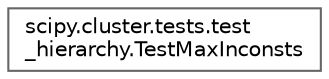 digraph "Graphical Class Hierarchy"
{
 // LATEX_PDF_SIZE
  bgcolor="transparent";
  edge [fontname=Helvetica,fontsize=10,labelfontname=Helvetica,labelfontsize=10];
  node [fontname=Helvetica,fontsize=10,shape=box,height=0.2,width=0.4];
  rankdir="LR";
  Node0 [id="Node000000",label="scipy.cluster.tests.test\l_hierarchy.TestMaxInconsts",height=0.2,width=0.4,color="grey40", fillcolor="white", style="filled",URL="$dc/d97/classscipy_1_1cluster_1_1tests_1_1test__hierarchy_1_1TestMaxInconsts.html",tooltip=" "];
}
